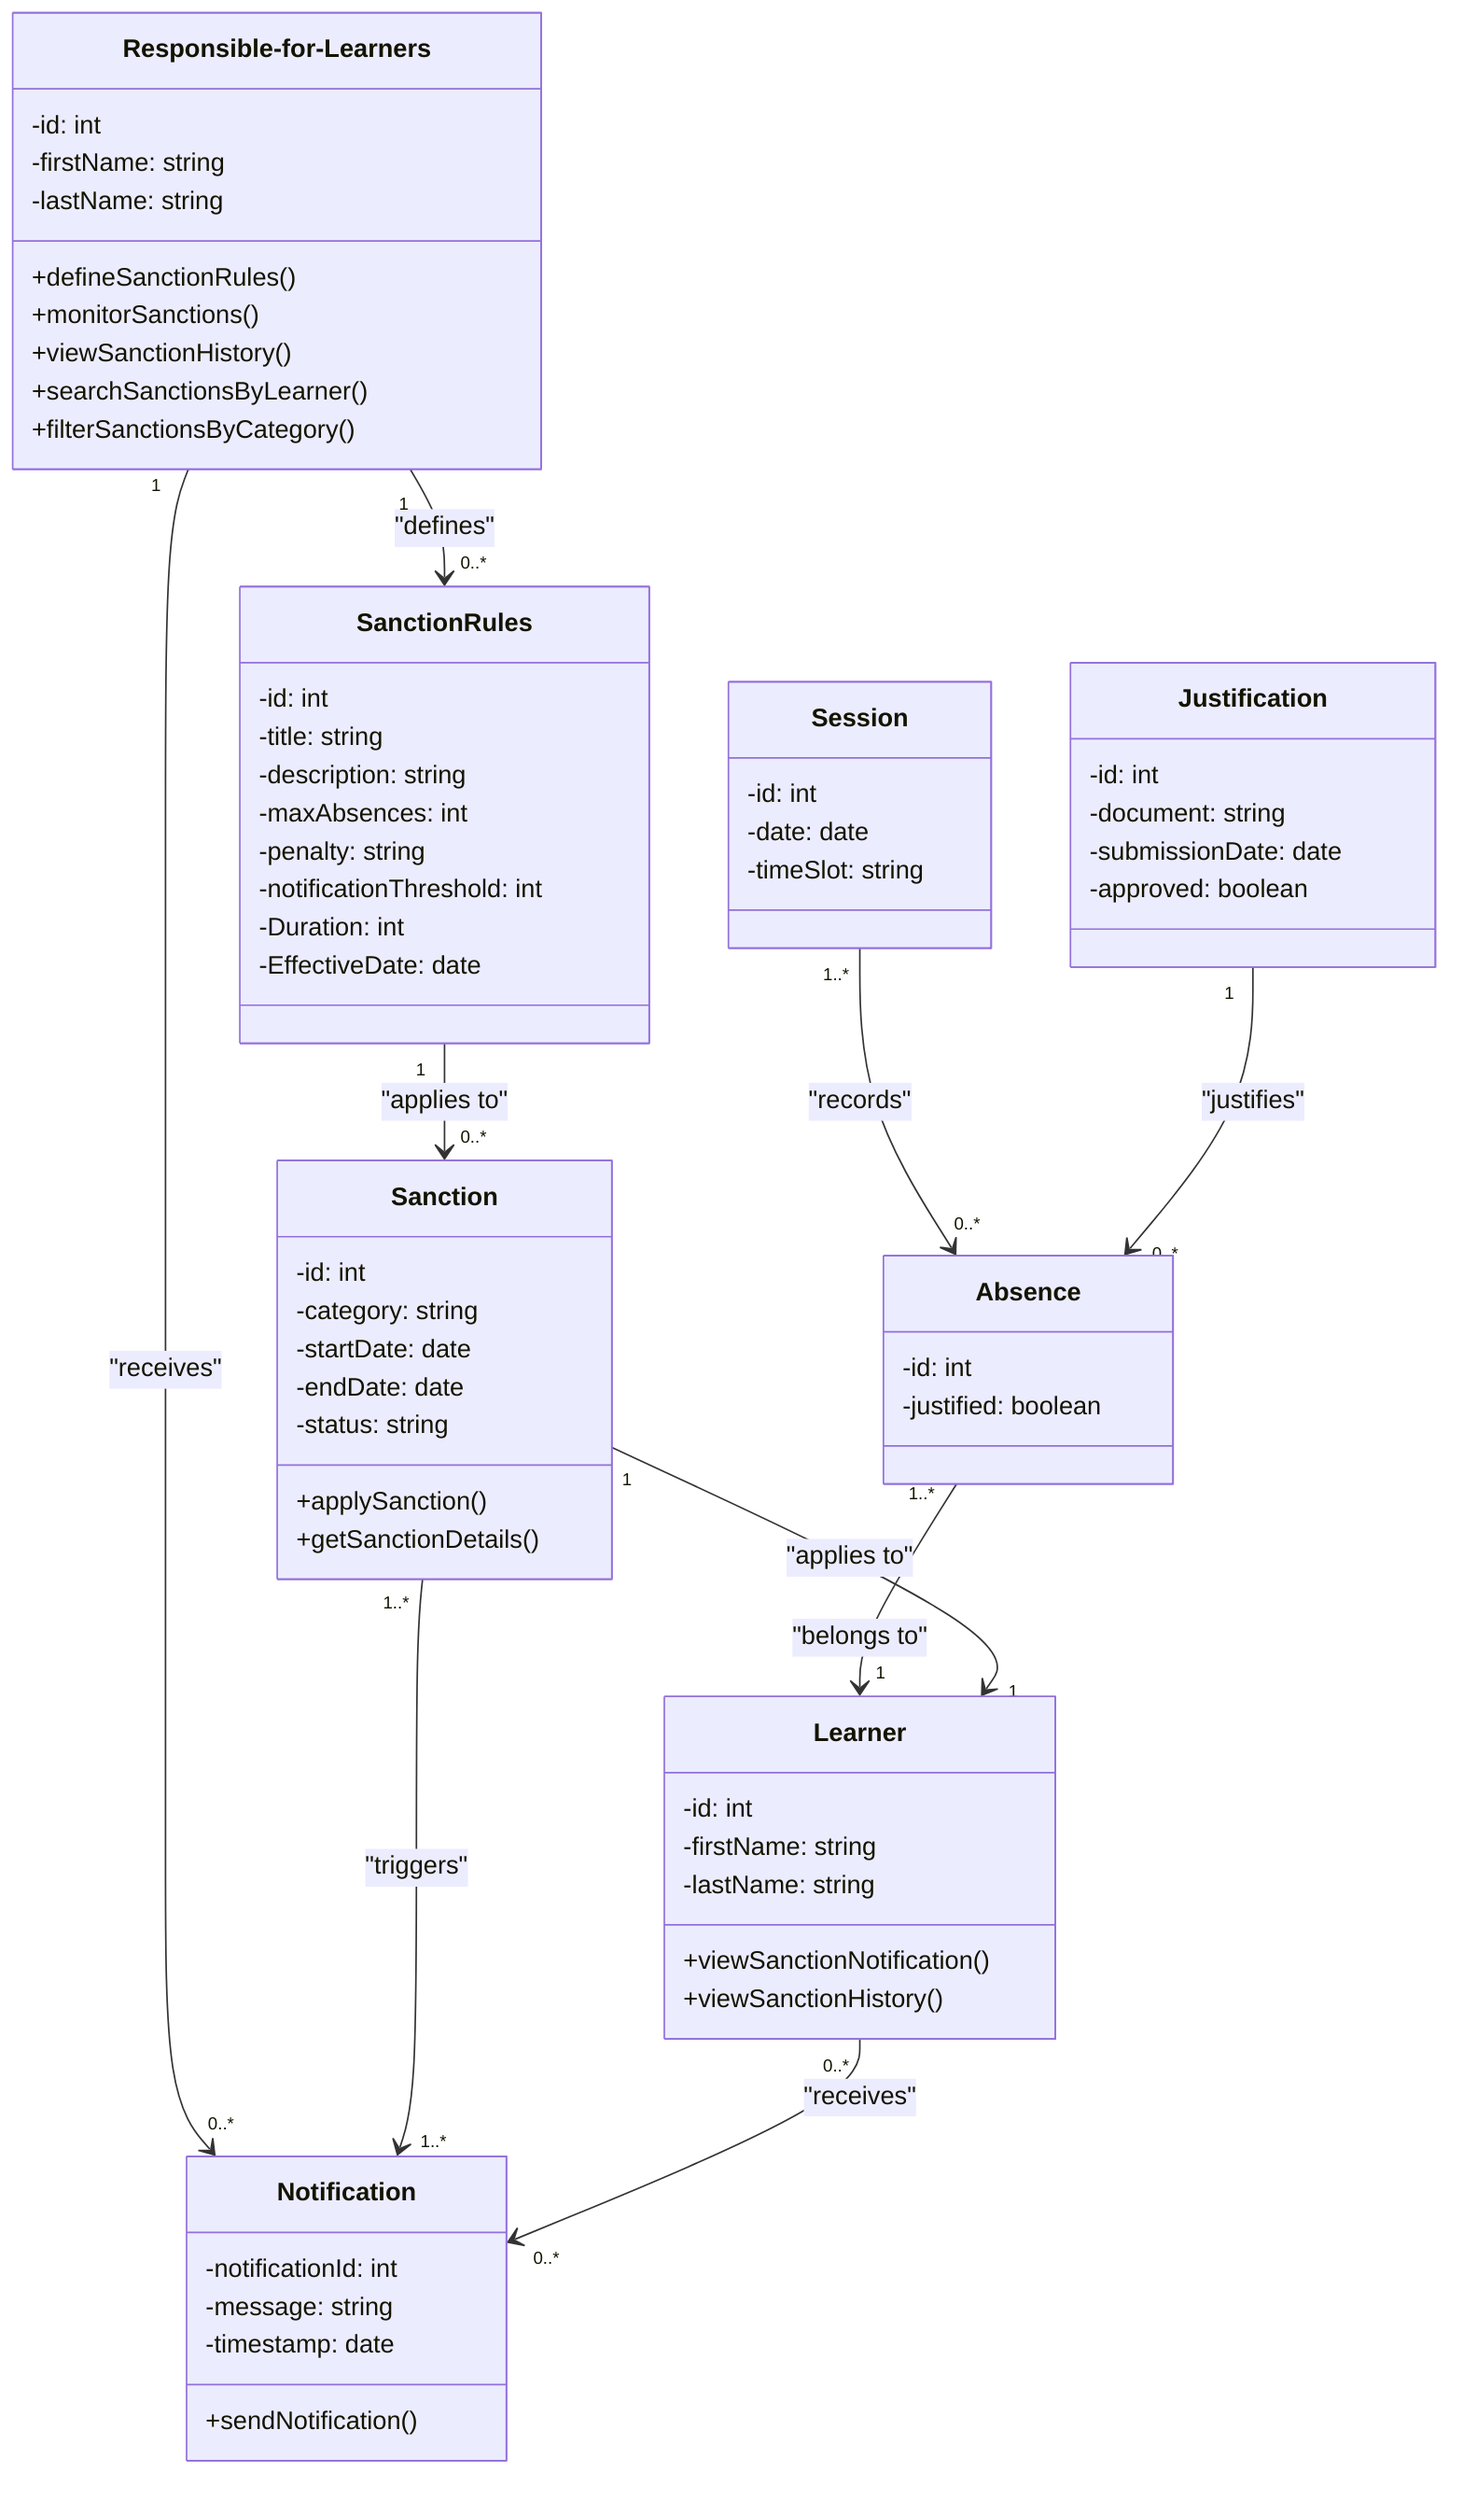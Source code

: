 classDiagram
class SanctionRules {
    -id: int
    -title: string
    -description: string
    -maxAbsences: int
    -penalty: string
    -notificationThreshold: int
    -Duration: int
    -EffectiveDate: date
}

class Learner {
    -id: int
    -firstName: string
    -lastName: string
    +viewSanctionNotification()
    +viewSanctionHistory()
}

class Sanction {
    -id: int
    -category: string
    -startDate: date
    -endDate: date
    -status: string
    +applySanction()
    +getSanctionDetails()
}

class Absence {
    -id: int
    -justified: boolean
}

class Justification {
    -id: int
    -document: string
    -submissionDate: date
    -approved: boolean
}

class Notification {
    -notificationId: int
    -message: string
    -timestamp: date
    +sendNotification()
}

class Responsible-for-Learners {
    -id: int
    -firstName: string
    -lastName: string
    +defineSanctionRules()
    +monitorSanctions()
    +viewSanctionHistory()
    +searchSanctionsByLearner()
    +filterSanctionsByCategory()
}

class Session {
    -id: int
    -date: date
    -timeSlot: string
}

Responsible-for-Learners "1" --> "0..*" Notification : "receives"
Responsible-for-Learners "1" --> "0..*" SanctionRules : "defines"
SanctionRules "1" --> "0..*" Sanction : "applies to"
Sanction "1..*" --> "1..*" Notification : "triggers"
Absence "1..*" --> "1" Learner : "belongs to"
Learner "0..*" --> "0..*" Notification : "receives"
Session "1..*" --> "0..*" Absence : "records"
Justification "1" --> "0..*" Absence : "justifies"
Sanction "1" --> "1" Learner : "applies to"